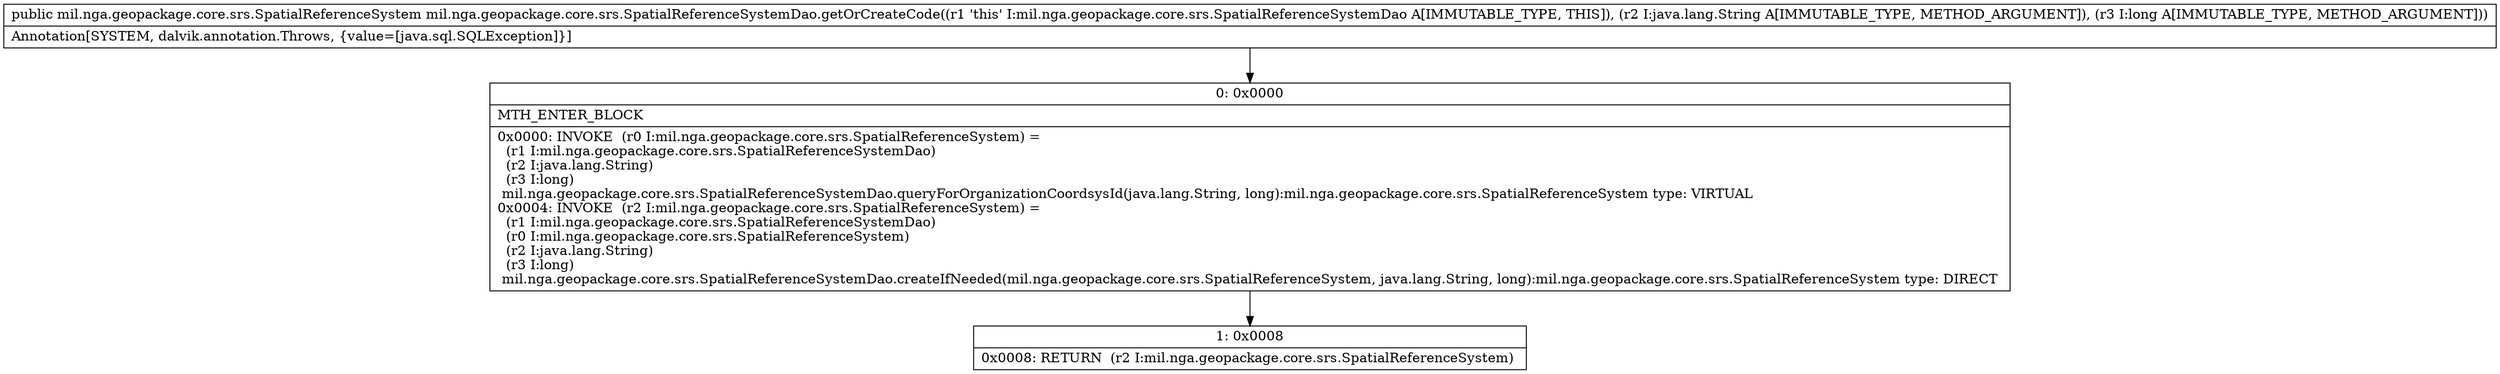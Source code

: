 digraph "CFG formil.nga.geopackage.core.srs.SpatialReferenceSystemDao.getOrCreateCode(Ljava\/lang\/String;J)Lmil\/nga\/geopackage\/core\/srs\/SpatialReferenceSystem;" {
Node_0 [shape=record,label="{0\:\ 0x0000|MTH_ENTER_BLOCK\l|0x0000: INVOKE  (r0 I:mil.nga.geopackage.core.srs.SpatialReferenceSystem) = \l  (r1 I:mil.nga.geopackage.core.srs.SpatialReferenceSystemDao)\l  (r2 I:java.lang.String)\l  (r3 I:long)\l mil.nga.geopackage.core.srs.SpatialReferenceSystemDao.queryForOrganizationCoordsysId(java.lang.String, long):mil.nga.geopackage.core.srs.SpatialReferenceSystem type: VIRTUAL \l0x0004: INVOKE  (r2 I:mil.nga.geopackage.core.srs.SpatialReferenceSystem) = \l  (r1 I:mil.nga.geopackage.core.srs.SpatialReferenceSystemDao)\l  (r0 I:mil.nga.geopackage.core.srs.SpatialReferenceSystem)\l  (r2 I:java.lang.String)\l  (r3 I:long)\l mil.nga.geopackage.core.srs.SpatialReferenceSystemDao.createIfNeeded(mil.nga.geopackage.core.srs.SpatialReferenceSystem, java.lang.String, long):mil.nga.geopackage.core.srs.SpatialReferenceSystem type: DIRECT \l}"];
Node_1 [shape=record,label="{1\:\ 0x0008|0x0008: RETURN  (r2 I:mil.nga.geopackage.core.srs.SpatialReferenceSystem) \l}"];
MethodNode[shape=record,label="{public mil.nga.geopackage.core.srs.SpatialReferenceSystem mil.nga.geopackage.core.srs.SpatialReferenceSystemDao.getOrCreateCode((r1 'this' I:mil.nga.geopackage.core.srs.SpatialReferenceSystemDao A[IMMUTABLE_TYPE, THIS]), (r2 I:java.lang.String A[IMMUTABLE_TYPE, METHOD_ARGUMENT]), (r3 I:long A[IMMUTABLE_TYPE, METHOD_ARGUMENT]))  | Annotation[SYSTEM, dalvik.annotation.Throws, \{value=[java.sql.SQLException]\}]\l}"];
MethodNode -> Node_0;
Node_0 -> Node_1;
}

